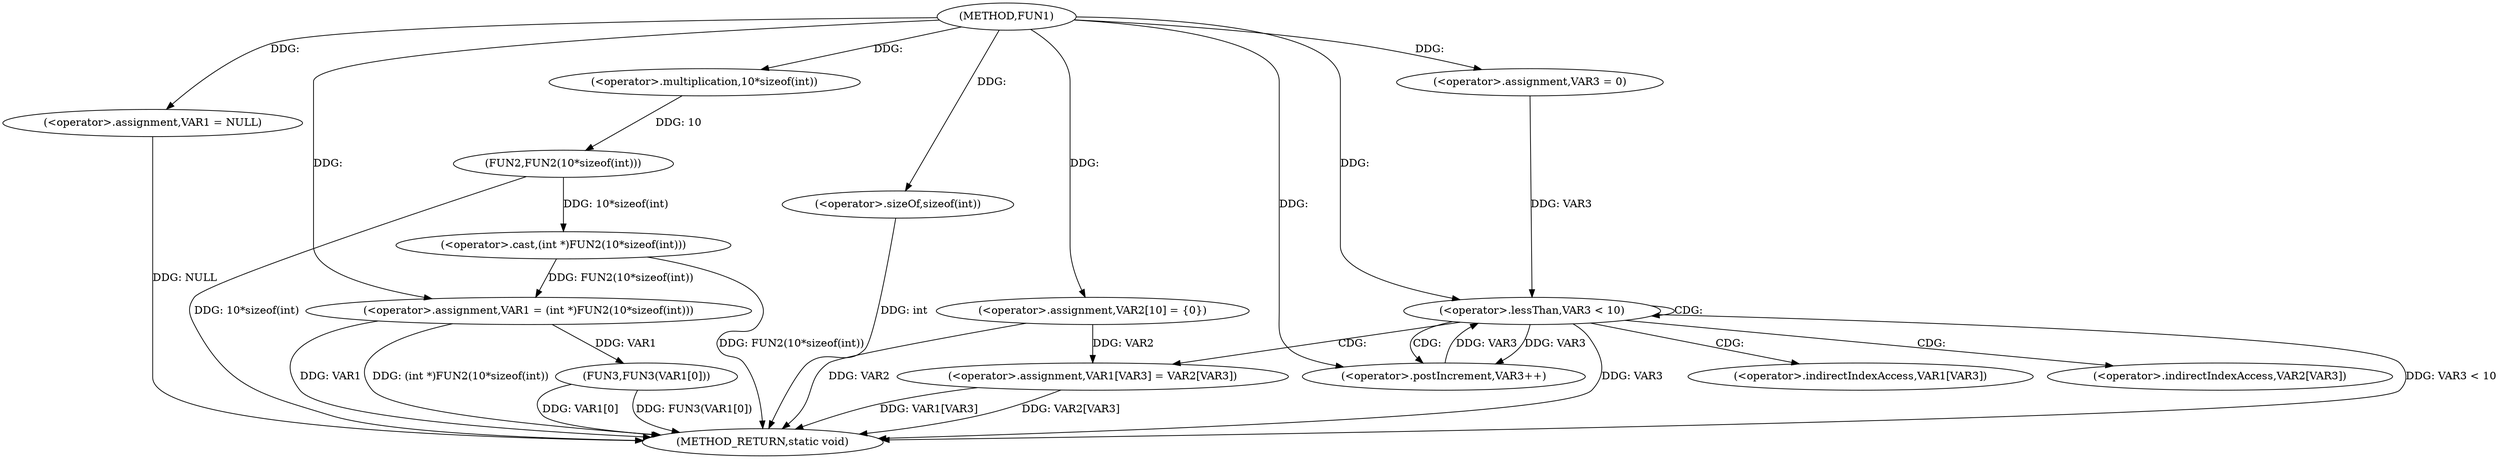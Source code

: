 digraph FUN1 {  
"1000100" [label = "(METHOD,FUN1)" ]
"1000141" [label = "(METHOD_RETURN,static void)" ]
"1000103" [label = "(<operator>.assignment,VAR1 = NULL)" ]
"1000106" [label = "(<operator>.assignment,VAR1 = (int *)FUN2(10*sizeof(int)))" ]
"1000108" [label = "(<operator>.cast,(int *)FUN2(10*sizeof(int)))" ]
"1000110" [label = "(FUN2,FUN2(10*sizeof(int)))" ]
"1000111" [label = "(<operator>.multiplication,10*sizeof(int))" ]
"1000113" [label = "(<operator>.sizeOf,sizeof(int))" ]
"1000117" [label = "(<operator>.assignment,VAR2[10] = {0})" ]
"1000121" [label = "(<operator>.assignment,VAR3 = 0)" ]
"1000124" [label = "(<operator>.lessThan,VAR3 < 10)" ]
"1000127" [label = "(<operator>.postIncrement,VAR3++)" ]
"1000130" [label = "(<operator>.assignment,VAR1[VAR3] = VAR2[VAR3])" ]
"1000137" [label = "(FUN3,FUN3(VAR1[0]))" ]
"1000131" [label = "(<operator>.indirectIndexAccess,VAR1[VAR3])" ]
"1000134" [label = "(<operator>.indirectIndexAccess,VAR2[VAR3])" ]
  "1000124" -> "1000141"  [ label = "DDG: VAR3"] 
  "1000106" -> "1000141"  [ label = "DDG: (int *)FUN2(10*sizeof(int))"] 
  "1000106" -> "1000141"  [ label = "DDG: VAR1"] 
  "1000103" -> "1000141"  [ label = "DDG: NULL"] 
  "1000113" -> "1000141"  [ label = "DDG: int"] 
  "1000117" -> "1000141"  [ label = "DDG: VAR2"] 
  "1000137" -> "1000141"  [ label = "DDG: VAR1[0]"] 
  "1000110" -> "1000141"  [ label = "DDG: 10*sizeof(int)"] 
  "1000130" -> "1000141"  [ label = "DDG: VAR2[VAR3]"] 
  "1000108" -> "1000141"  [ label = "DDG: FUN2(10*sizeof(int))"] 
  "1000137" -> "1000141"  [ label = "DDG: FUN3(VAR1[0])"] 
  "1000130" -> "1000141"  [ label = "DDG: VAR1[VAR3]"] 
  "1000124" -> "1000141"  [ label = "DDG: VAR3 < 10"] 
  "1000100" -> "1000103"  [ label = "DDG: "] 
  "1000108" -> "1000106"  [ label = "DDG: FUN2(10*sizeof(int))"] 
  "1000100" -> "1000106"  [ label = "DDG: "] 
  "1000110" -> "1000108"  [ label = "DDG: 10*sizeof(int)"] 
  "1000111" -> "1000110"  [ label = "DDG: 10"] 
  "1000100" -> "1000111"  [ label = "DDG: "] 
  "1000100" -> "1000113"  [ label = "DDG: "] 
  "1000100" -> "1000117"  [ label = "DDG: "] 
  "1000100" -> "1000121"  [ label = "DDG: "] 
  "1000121" -> "1000124"  [ label = "DDG: VAR3"] 
  "1000127" -> "1000124"  [ label = "DDG: VAR3"] 
  "1000100" -> "1000124"  [ label = "DDG: "] 
  "1000124" -> "1000127"  [ label = "DDG: VAR3"] 
  "1000100" -> "1000127"  [ label = "DDG: "] 
  "1000117" -> "1000130"  [ label = "DDG: VAR2"] 
  "1000106" -> "1000137"  [ label = "DDG: VAR1"] 
  "1000124" -> "1000124"  [ label = "CDG: "] 
  "1000124" -> "1000130"  [ label = "CDG: "] 
  "1000124" -> "1000131"  [ label = "CDG: "] 
  "1000124" -> "1000127"  [ label = "CDG: "] 
  "1000124" -> "1000134"  [ label = "CDG: "] 
}
